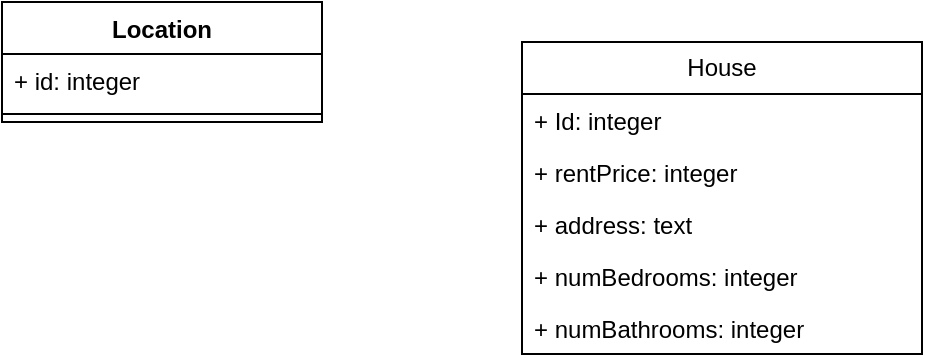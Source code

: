 <mxfile version="24.4.8" type="github">
  <diagram id="C5RBs43oDa-KdzZeNtuy" name="Page-1">
    <mxGraphModel dx="880" dy="404" grid="1" gridSize="10" guides="1" tooltips="1" connect="1" arrows="1" fold="1" page="1" pageScale="1" pageWidth="827" pageHeight="1169" math="0" shadow="0">
      <root>
        <mxCell id="WIyWlLk6GJQsqaUBKTNV-0" />
        <mxCell id="WIyWlLk6GJQsqaUBKTNV-1" parent="WIyWlLk6GJQsqaUBKTNV-0" />
        <mxCell id="rPpjUnX0b_olQKSjMyvt-0" value="House" style="swimlane;fontStyle=0;childLayout=stackLayout;horizontal=1;startSize=26;fillColor=none;horizontalStack=0;resizeParent=1;resizeParentMax=0;resizeLast=0;collapsible=1;marginBottom=0;whiteSpace=wrap;html=1;" vertex="1" parent="WIyWlLk6GJQsqaUBKTNV-1">
          <mxGeometry x="340" y="340" width="200" height="156" as="geometry" />
        </mxCell>
        <mxCell id="rPpjUnX0b_olQKSjMyvt-1" value="+ Id: integer" style="text;strokeColor=none;fillColor=none;align=left;verticalAlign=top;spacingLeft=4;spacingRight=4;overflow=hidden;rotatable=0;points=[[0,0.5],[1,0.5]];portConstraint=eastwest;whiteSpace=wrap;html=1;" vertex="1" parent="rPpjUnX0b_olQKSjMyvt-0">
          <mxGeometry y="26" width="200" height="26" as="geometry" />
        </mxCell>
        <mxCell id="rPpjUnX0b_olQKSjMyvt-2" value="+ rentPrice: integer" style="text;strokeColor=none;fillColor=none;align=left;verticalAlign=top;spacingLeft=4;spacingRight=4;overflow=hidden;rotatable=0;points=[[0,0.5],[1,0.5]];portConstraint=eastwest;whiteSpace=wrap;html=1;" vertex="1" parent="rPpjUnX0b_olQKSjMyvt-0">
          <mxGeometry y="52" width="200" height="26" as="geometry" />
        </mxCell>
        <mxCell id="rPpjUnX0b_olQKSjMyvt-3" value="+ address: text" style="text;strokeColor=none;fillColor=none;align=left;verticalAlign=top;spacingLeft=4;spacingRight=4;overflow=hidden;rotatable=0;points=[[0,0.5],[1,0.5]];portConstraint=eastwest;whiteSpace=wrap;html=1;" vertex="1" parent="rPpjUnX0b_olQKSjMyvt-0">
          <mxGeometry y="78" width="200" height="26" as="geometry" />
        </mxCell>
        <mxCell id="rPpjUnX0b_olQKSjMyvt-10" value="+ numBedrooms: integer" style="text;strokeColor=none;fillColor=none;align=left;verticalAlign=top;spacingLeft=4;spacingRight=4;overflow=hidden;rotatable=0;points=[[0,0.5],[1,0.5]];portConstraint=eastwest;whiteSpace=wrap;html=1;" vertex="1" parent="rPpjUnX0b_olQKSjMyvt-0">
          <mxGeometry y="104" width="200" height="26" as="geometry" />
        </mxCell>
        <mxCell id="rPpjUnX0b_olQKSjMyvt-12" value="+ numBathrooms: integer" style="text;strokeColor=none;fillColor=none;align=left;verticalAlign=top;spacingLeft=4;spacingRight=4;overflow=hidden;rotatable=0;points=[[0,0.5],[1,0.5]];portConstraint=eastwest;whiteSpace=wrap;html=1;" vertex="1" parent="rPpjUnX0b_olQKSjMyvt-0">
          <mxGeometry y="130" width="200" height="26" as="geometry" />
        </mxCell>
        <mxCell id="rPpjUnX0b_olQKSjMyvt-4" value="Location" style="swimlane;fontStyle=1;align=center;verticalAlign=top;childLayout=stackLayout;horizontal=1;startSize=26;horizontalStack=0;resizeParent=1;resizeParentMax=0;resizeLast=0;collapsible=1;marginBottom=0;whiteSpace=wrap;html=1;" vertex="1" parent="WIyWlLk6GJQsqaUBKTNV-1">
          <mxGeometry x="80" y="320" width="160" height="60" as="geometry" />
        </mxCell>
        <mxCell id="rPpjUnX0b_olQKSjMyvt-5" value="+ id: integer" style="text;strokeColor=none;fillColor=none;align=left;verticalAlign=top;spacingLeft=4;spacingRight=4;overflow=hidden;rotatable=0;points=[[0,0.5],[1,0.5]];portConstraint=eastwest;whiteSpace=wrap;html=1;" vertex="1" parent="rPpjUnX0b_olQKSjMyvt-4">
          <mxGeometry y="26" width="160" height="26" as="geometry" />
        </mxCell>
        <mxCell id="rPpjUnX0b_olQKSjMyvt-6" value="" style="line;strokeWidth=1;fillColor=none;align=left;verticalAlign=middle;spacingTop=-1;spacingLeft=3;spacingRight=3;rotatable=0;labelPosition=right;points=[];portConstraint=eastwest;strokeColor=inherit;" vertex="1" parent="rPpjUnX0b_olQKSjMyvt-4">
          <mxGeometry y="52" width="160" height="8" as="geometry" />
        </mxCell>
      </root>
    </mxGraphModel>
  </diagram>
</mxfile>
